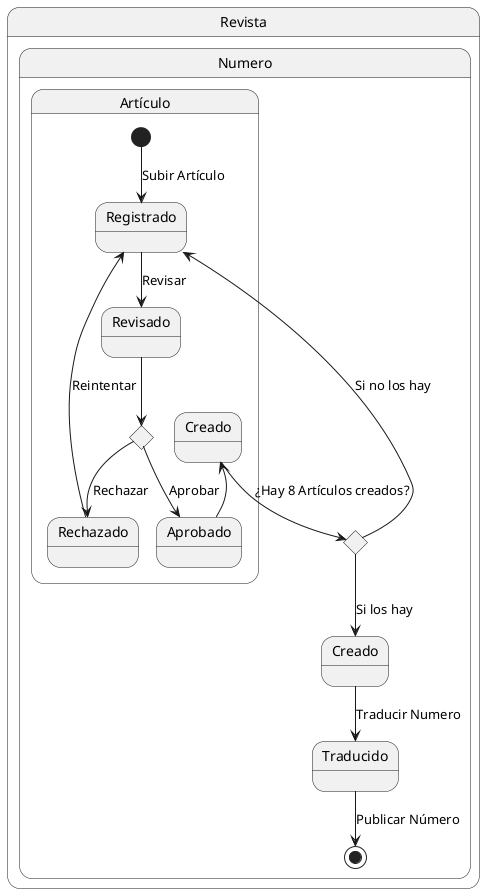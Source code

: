 @startuml diagramaDeEstados

State Revista{

    State Numero {
        State NumeroCreado as "Creado"
        State Selector1 <<choice>>


        State Artículo {

            State ArticuloCreado as "Creado"
            State ArticuloRevisado as "Revisado"
            State ArticuloRegistrado as "Registrado"
            State ArticuloAprobado as "Aprobado"
            State ArticuloRechazado as "Rechazado"
            State Selector2 <<choice>>

            [*] -d-> ArticuloRegistrado : Subir Artículo

            ArticuloRegistrado -d-> ArticuloRevisado : Revisar

            ArticuloRevisado -d-> Selector2
            Selector2 -d-> ArticuloAprobado : Aprobar
            Selector2 -d-> ArticuloRechazado : Rechazar


            ArticuloAprobado -u-> ArticuloCreado

            ArticuloRechazado -u-> ArticuloRegistrado : Reintentar

            ArticuloCreado -d-> Selector1 : ¿Hay 8 Artículos creados?

        }

        Selector1 --> NumeroCreado : Si los hay
        Selector1 --> ArticuloRegistrado : Si no los hay

        NumeroCreado --> Traducido : Traducir Numero
        Traducido --> [*] : Publicar Número 
         
    }
        

@enduml
